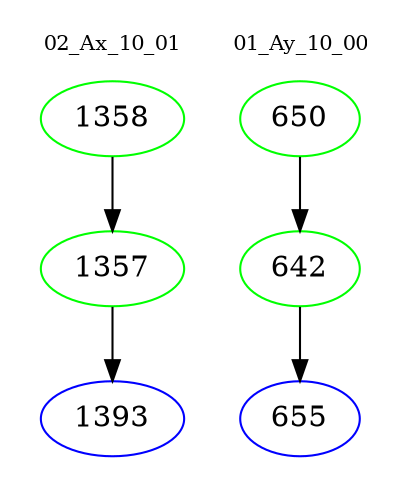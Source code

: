 digraph{
subgraph cluster_0 {
color = white
label = "02_Ax_10_01";
fontsize=10;
T0_1358 [label="1358", color="green"]
T0_1358 -> T0_1357 [color="black"]
T0_1357 [label="1357", color="green"]
T0_1357 -> T0_1393 [color="black"]
T0_1393 [label="1393", color="blue"]
}
subgraph cluster_1 {
color = white
label = "01_Ay_10_00";
fontsize=10;
T1_650 [label="650", color="green"]
T1_650 -> T1_642 [color="black"]
T1_642 [label="642", color="green"]
T1_642 -> T1_655 [color="black"]
T1_655 [label="655", color="blue"]
}
}
